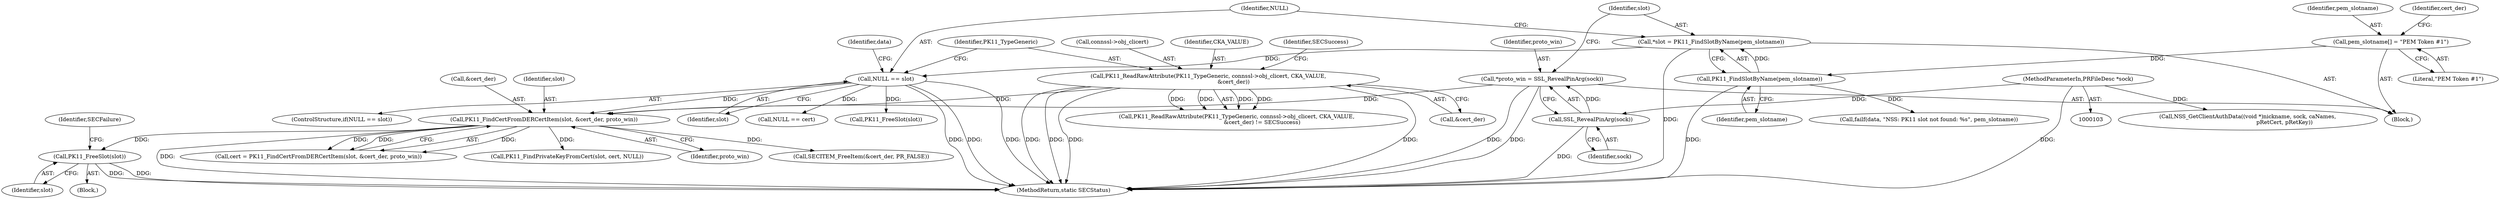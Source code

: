digraph "0_curl_curl-7_50_2~32@pointer" {
"1000201" [label="(Call,PK11_FreeSlot(slot))"];
"1000184" [label="(Call,PK11_FindCertFromDERCertItem(slot, &cert_der, proto_win))"];
"1000153" [label="(Call,NULL == slot)"];
"1000148" [label="(Call,*slot = PK11_FindSlotByName(pem_slotname))"];
"1000150" [label="(Call,PK11_FindSlotByName(pem_slotname))"];
"1000134" [label="(Call,pem_slotname[] = \"PEM Token #1\")"];
"1000165" [label="(Call,PK11_ReadRawAttribute(PK11_TypeGeneric, connssl->obj_clicert, CKA_VALUE,\n                             &cert_der))"];
"1000141" [label="(Call,*proto_win = SSL_RevealPinArg(sock))"];
"1000143" [label="(Call,SSL_RevealPinArg(sock))"];
"1000105" [label="(MethodParameterIn,PRFileDesc *sock)"];
"1000154" [label="(Identifier,NULL)"];
"1000135" [label="(Identifier,pem_slotname)"];
"1000201" [label="(Call,PK11_FreeSlot(slot))"];
"1000142" [label="(Identifier,proto_win)"];
"1000189" [label="(Call,SECITEM_FreeItem(&cert_der, PR_FALSE))"];
"1000148" [label="(Call,*slot = PK11_FindSlotByName(pem_slotname))"];
"1000185" [label="(Identifier,slot)"];
"1000245" [label="(Call,NSS_GetClientAuthData((void *)nickname, sock, caNames,\n                                          pRetCert, pRetKey))"];
"1000182" [label="(Call,cert = PK11_FindCertFromDERCertItem(slot, &cert_der, proto_win))"];
"1000149" [label="(Identifier,slot)"];
"1000155" [label="(Identifier,slot)"];
"1000139" [label="(Identifier,cert_der)"];
"1000307" [label="(MethodReturn,static SECStatus)"];
"1000171" [label="(Call,&cert_der)"];
"1000166" [label="(Identifier,PK11_TypeGeneric)"];
"1000170" [label="(Identifier,CKA_VALUE)"];
"1000152" [label="(ControlStructure,if(NULL == slot))"];
"1000202" [label="(Identifier,slot)"];
"1000178" [label="(Call,PK11_FreeSlot(slot))"];
"1000151" [label="(Identifier,pem_slotname)"];
"1000186" [label="(Call,&cert_der)"];
"1000204" [label="(Identifier,SECFailure)"];
"1000153" [label="(Call,NULL == slot)"];
"1000143" [label="(Call,SSL_RevealPinArg(sock))"];
"1000150" [label="(Call,PK11_FindSlotByName(pem_slotname))"];
"1000144" [label="(Identifier,sock)"];
"1000164" [label="(Call,PK11_ReadRawAttribute(PK11_TypeGeneric, connssl->obj_clicert, CKA_VALUE,\n                             &cert_der) != SECSuccess)"];
"1000173" [label="(Identifier,SECSuccess)"];
"1000132" [label="(Block,)"];
"1000207" [label="(Call,PK11_FindPrivateKeyFromCert(slot, cert, NULL))"];
"1000165" [label="(Call,PK11_ReadRawAttribute(PK11_TypeGeneric, connssl->obj_clicert, CKA_VALUE,\n                             &cert_der))"];
"1000141" [label="(Call,*proto_win = SSL_RevealPinArg(sock))"];
"1000194" [label="(Call,NULL == cert)"];
"1000105" [label="(MethodParameterIn,PRFileDesc *sock)"];
"1000158" [label="(Identifier,data)"];
"1000184" [label="(Call,PK11_FindCertFromDERCertItem(slot, &cert_der, proto_win))"];
"1000136" [label="(Literal,\"PEM Token #1\")"];
"1000167" [label="(Call,connssl->obj_clicert)"];
"1000134" [label="(Call,pem_slotname[] = \"PEM Token #1\")"];
"1000157" [label="(Call,failf(data, \"NSS: PK11 slot not found: %s\", pem_slotname))"];
"1000188" [label="(Identifier,proto_win)"];
"1000197" [label="(Block,)"];
"1000201" -> "1000197"  [label="AST: "];
"1000201" -> "1000202"  [label="CFG: "];
"1000202" -> "1000201"  [label="AST: "];
"1000204" -> "1000201"  [label="CFG: "];
"1000201" -> "1000307"  [label="DDG: "];
"1000201" -> "1000307"  [label="DDG: "];
"1000184" -> "1000201"  [label="DDG: "];
"1000184" -> "1000182"  [label="AST: "];
"1000184" -> "1000188"  [label="CFG: "];
"1000185" -> "1000184"  [label="AST: "];
"1000186" -> "1000184"  [label="AST: "];
"1000188" -> "1000184"  [label="AST: "];
"1000182" -> "1000184"  [label="CFG: "];
"1000184" -> "1000307"  [label="DDG: "];
"1000184" -> "1000182"  [label="DDG: "];
"1000184" -> "1000182"  [label="DDG: "];
"1000184" -> "1000182"  [label="DDG: "];
"1000153" -> "1000184"  [label="DDG: "];
"1000165" -> "1000184"  [label="DDG: "];
"1000141" -> "1000184"  [label="DDG: "];
"1000184" -> "1000189"  [label="DDG: "];
"1000184" -> "1000207"  [label="DDG: "];
"1000153" -> "1000152"  [label="AST: "];
"1000153" -> "1000155"  [label="CFG: "];
"1000154" -> "1000153"  [label="AST: "];
"1000155" -> "1000153"  [label="AST: "];
"1000158" -> "1000153"  [label="CFG: "];
"1000166" -> "1000153"  [label="CFG: "];
"1000153" -> "1000307"  [label="DDG: "];
"1000153" -> "1000307"  [label="DDG: "];
"1000153" -> "1000307"  [label="DDG: "];
"1000148" -> "1000153"  [label="DDG: "];
"1000153" -> "1000178"  [label="DDG: "];
"1000153" -> "1000194"  [label="DDG: "];
"1000148" -> "1000132"  [label="AST: "];
"1000148" -> "1000150"  [label="CFG: "];
"1000149" -> "1000148"  [label="AST: "];
"1000150" -> "1000148"  [label="AST: "];
"1000154" -> "1000148"  [label="CFG: "];
"1000148" -> "1000307"  [label="DDG: "];
"1000150" -> "1000148"  [label="DDG: "];
"1000150" -> "1000151"  [label="CFG: "];
"1000151" -> "1000150"  [label="AST: "];
"1000150" -> "1000307"  [label="DDG: "];
"1000134" -> "1000150"  [label="DDG: "];
"1000150" -> "1000157"  [label="DDG: "];
"1000134" -> "1000132"  [label="AST: "];
"1000134" -> "1000136"  [label="CFG: "];
"1000135" -> "1000134"  [label="AST: "];
"1000136" -> "1000134"  [label="AST: "];
"1000139" -> "1000134"  [label="CFG: "];
"1000165" -> "1000164"  [label="AST: "];
"1000165" -> "1000171"  [label="CFG: "];
"1000166" -> "1000165"  [label="AST: "];
"1000167" -> "1000165"  [label="AST: "];
"1000170" -> "1000165"  [label="AST: "];
"1000171" -> "1000165"  [label="AST: "];
"1000173" -> "1000165"  [label="CFG: "];
"1000165" -> "1000307"  [label="DDG: "];
"1000165" -> "1000307"  [label="DDG: "];
"1000165" -> "1000307"  [label="DDG: "];
"1000165" -> "1000307"  [label="DDG: "];
"1000165" -> "1000164"  [label="DDG: "];
"1000165" -> "1000164"  [label="DDG: "];
"1000165" -> "1000164"  [label="DDG: "];
"1000165" -> "1000164"  [label="DDG: "];
"1000141" -> "1000132"  [label="AST: "];
"1000141" -> "1000143"  [label="CFG: "];
"1000142" -> "1000141"  [label="AST: "];
"1000143" -> "1000141"  [label="AST: "];
"1000149" -> "1000141"  [label="CFG: "];
"1000141" -> "1000307"  [label="DDG: "];
"1000141" -> "1000307"  [label="DDG: "];
"1000143" -> "1000141"  [label="DDG: "];
"1000143" -> "1000144"  [label="CFG: "];
"1000144" -> "1000143"  [label="AST: "];
"1000143" -> "1000307"  [label="DDG: "];
"1000105" -> "1000143"  [label="DDG: "];
"1000105" -> "1000103"  [label="AST: "];
"1000105" -> "1000307"  [label="DDG: "];
"1000105" -> "1000245"  [label="DDG: "];
}
